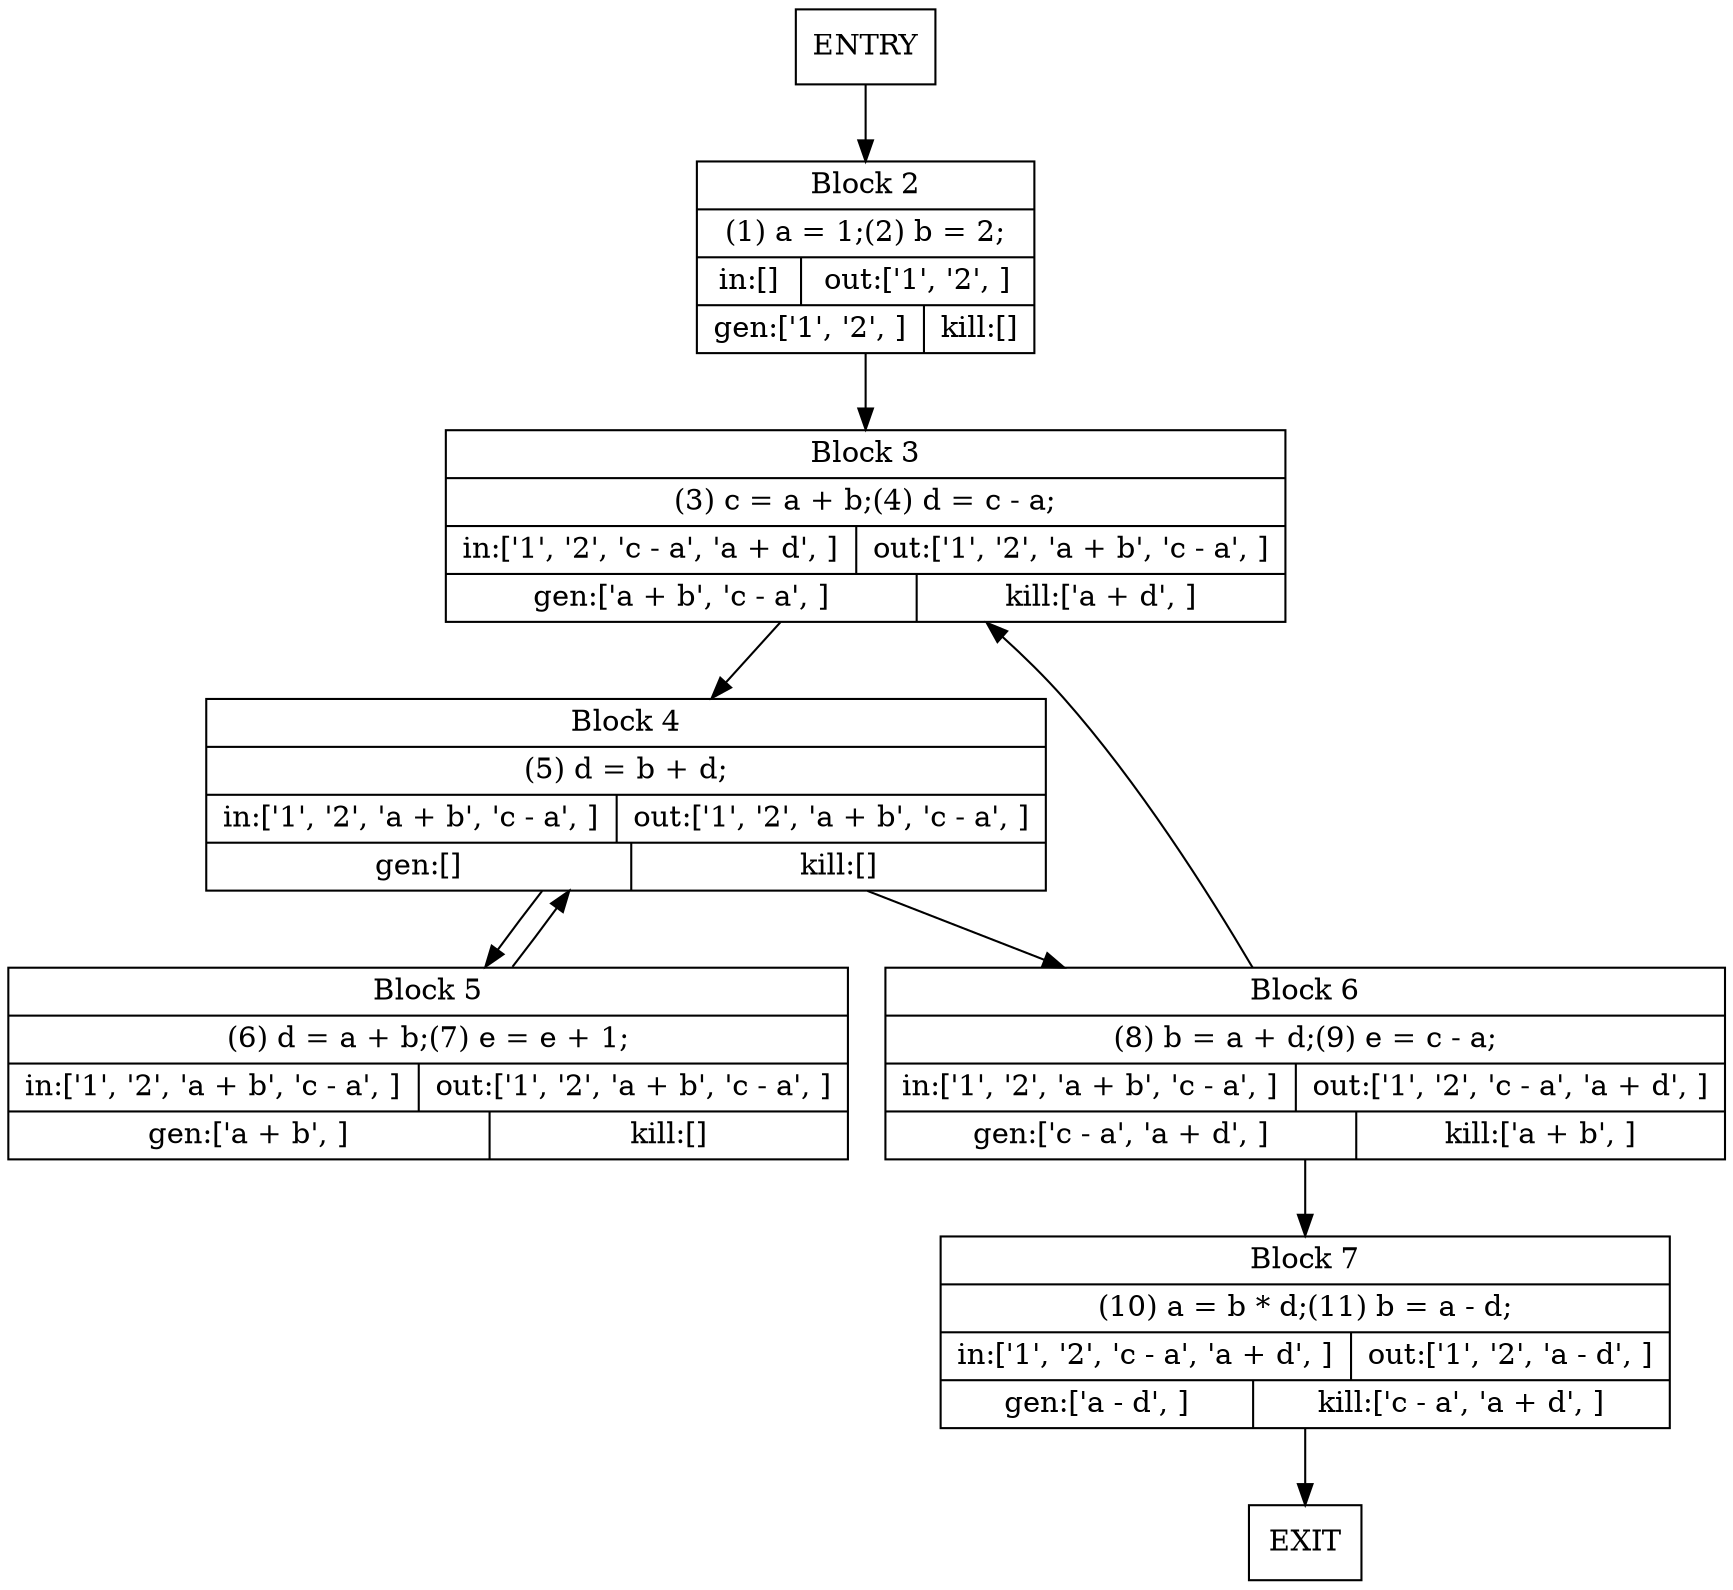 digraph {
node [shape=record];
0 [label="ENTRY"];
1 [label="EXIT"];
2 [label=<{Block 2|(1) a = 1;(2) b = 2;|{in:[]|out:['1', '2', ]}|{gen:['1', '2', ]|kill:[]}}>];
3 [label=<{Block 3|(3) c = a + b;(4) d = c - a;|{in:['1', '2', 'c - a', 'a + d', ]|out:['1', '2', 'a + b', 'c - a', ]}|{gen:['a + b', 'c - a', ]|kill:['a + d', ]}}>];
4 [label=<{Block 4|(5) d = b + d;|{in:['1', '2', 'a + b', 'c - a', ]|out:['1', '2', 'a + b', 'c - a', ]}|{gen:[]|kill:[]}}>];
5 [label=<{Block 5|(6) d = a + b;(7) e = e + 1;|{in:['1', '2', 'a + b', 'c - a', ]|out:['1', '2', 'a + b', 'c - a', ]}|{gen:['a + b', ]|kill:[]}}>];
6 [label=<{Block 6|(8) b = a + d;(9) e = c - a;|{in:['1', '2', 'a + b', 'c - a', ]|out:['1', '2', 'c - a', 'a + d', ]}|{gen:['c - a', 'a + d', ]|kill:['a + b', ]}}>];
7 [label=<{Block 7|(10) a = b * d;(11) b = a - d;|{in:['1', '2', 'c - a', 'a + d', ]|out:['1', '2', 'a - d', ]}|{gen:['a - d', ]|kill:['c - a', 'a + d', ]}}>];
0 -> 2;
2 -> 3;
3 -> 4;
4 -> 5;
4 -> 6;
5 -> 4;
6 -> 3;
6 -> 7;
7 -> 1;
}
